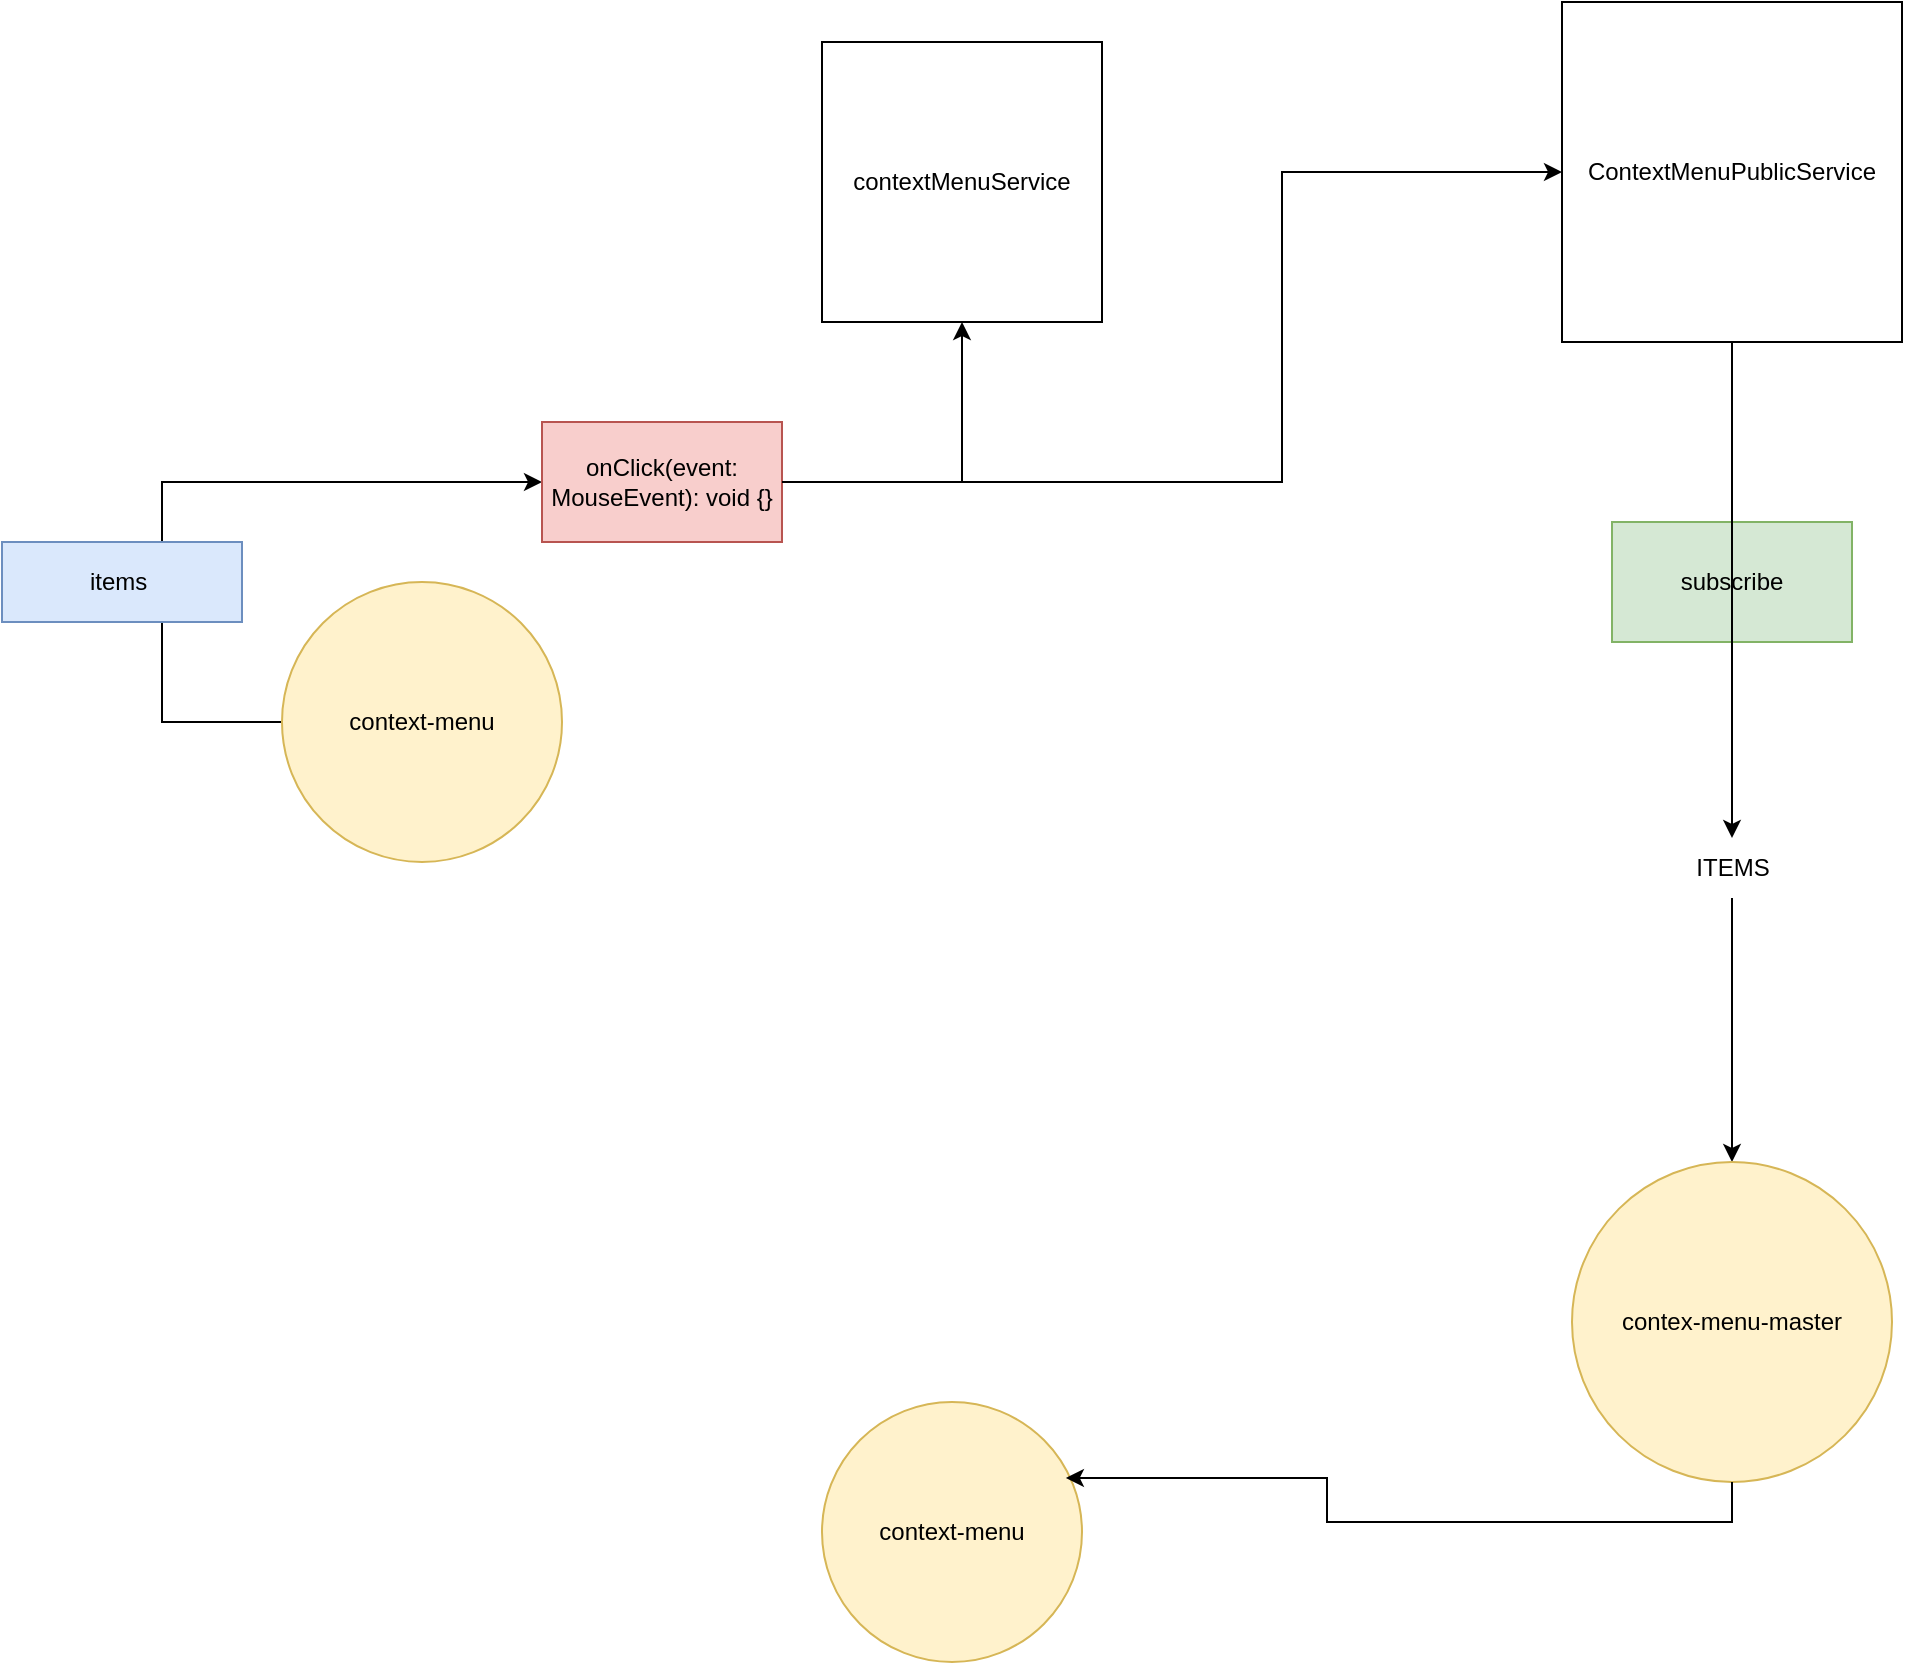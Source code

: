 <mxfile version="24.8.6">
  <diagram name="Страница — 1" id="B8zNszg7sXkWUO4xj_0W">
    <mxGraphModel dx="2901" dy="1098" grid="1" gridSize="10" guides="1" tooltips="1" connect="1" arrows="1" fold="1" page="1" pageScale="1" pageWidth="827" pageHeight="1169" math="0" shadow="0">
      <root>
        <mxCell id="0" />
        <mxCell id="1" parent="0" />
        <mxCell id="T2X11y3eK2oYihuYgTFx-1" value="contextMenuService" style="whiteSpace=wrap;html=1;aspect=fixed;" parent="1" vertex="1">
          <mxGeometry x="90" y="60" width="140" height="140" as="geometry" />
        </mxCell>
        <mxCell id="zFg1NataWkMdKXOG-58f-29" style="edgeStyle=orthogonalEdgeStyle;rounded=0;orthogonalLoop=1;jettySize=auto;html=1;entryX=0.5;entryY=0;entryDx=0;entryDy=0;" edge="1" parent="1" source="zFg1NataWkMdKXOG-58f-35" target="zFg1NataWkMdKXOG-58f-1">
          <mxGeometry relative="1" as="geometry">
            <Array as="points">
              <mxPoint x="545" y="560" />
            </Array>
          </mxGeometry>
        </mxCell>
        <mxCell id="T2X11y3eK2oYihuYgTFx-3" value="ContextMenuPublicService" style="whiteSpace=wrap;html=1;aspect=fixed;" parent="1" vertex="1">
          <mxGeometry x="460" y="40" width="170" height="170" as="geometry" />
        </mxCell>
        <mxCell id="zFg1NataWkMdKXOG-58f-1" value="contex-menu-master" style="ellipse;whiteSpace=wrap;html=1;aspect=fixed;fillColor=#fff2cc;strokeColor=#d6b656;" vertex="1" parent="1">
          <mxGeometry x="465" y="620" width="160" height="160" as="geometry" />
        </mxCell>
        <mxCell id="zFg1NataWkMdKXOG-58f-25" style="edgeStyle=orthogonalEdgeStyle;rounded=0;orthogonalLoop=1;jettySize=auto;html=1;entryX=0;entryY=0.5;entryDx=0;entryDy=0;" edge="1" parent="1" source="zFg1NataWkMdKXOG-58f-8" target="zFg1NataWkMdKXOG-58f-16">
          <mxGeometry relative="1" as="geometry">
            <Array as="points">
              <mxPoint x="-240" y="400" />
              <mxPoint x="-240" y="280" />
            </Array>
          </mxGeometry>
        </mxCell>
        <mxCell id="zFg1NataWkMdKXOG-58f-8" value="context-menu" style="ellipse;whiteSpace=wrap;html=1;aspect=fixed;fillColor=#fff2cc;strokeColor=#d6b656;" vertex="1" parent="1">
          <mxGeometry x="-180" y="330" width="140" height="140" as="geometry" />
        </mxCell>
        <mxCell id="zFg1NataWkMdKXOG-58f-24" style="edgeStyle=orthogonalEdgeStyle;rounded=0;orthogonalLoop=1;jettySize=auto;html=1;entryX=0;entryY=0.5;entryDx=0;entryDy=0;" edge="1" parent="1" source="zFg1NataWkMdKXOG-58f-16" target="T2X11y3eK2oYihuYgTFx-3">
          <mxGeometry relative="1" as="geometry">
            <Array as="points">
              <mxPoint x="320" y="280" />
              <mxPoint x="320" y="125" />
            </Array>
          </mxGeometry>
        </mxCell>
        <mxCell id="zFg1NataWkMdKXOG-58f-16" value="onClick(event: MouseEvent): void {}" style="whiteSpace=wrap;html=1;fillColor=#f8cecc;strokeColor=#b85450;" vertex="1" parent="1">
          <mxGeometry x="-50" y="250" width="120" height="60" as="geometry" />
        </mxCell>
        <mxCell id="zFg1NataWkMdKXOG-58f-23" style="edgeStyle=orthogonalEdgeStyle;rounded=0;orthogonalLoop=1;jettySize=auto;html=1;entryX=0.5;entryY=1;entryDx=0;entryDy=0;" edge="1" parent="1" source="zFg1NataWkMdKXOG-58f-16" target="T2X11y3eK2oYihuYgTFx-1">
          <mxGeometry relative="1" as="geometry" />
        </mxCell>
        <mxCell id="zFg1NataWkMdKXOG-58f-26" value="items&amp;nbsp;" style="whiteSpace=wrap;html=1;fillColor=#dae8fc;strokeColor=#6c8ebf;" vertex="1" parent="1">
          <mxGeometry x="-320" y="310" width="120" height="40" as="geometry" />
        </mxCell>
        <mxCell id="zFg1NataWkMdKXOG-58f-31" value="subscribe" style="rounded=0;whiteSpace=wrap;html=1;fillColor=#d5e8d4;strokeColor=#82b366;" vertex="1" parent="1">
          <mxGeometry x="485" y="300" width="120" height="60" as="geometry" />
        </mxCell>
        <mxCell id="zFg1NataWkMdKXOG-58f-36" value="" style="edgeStyle=orthogonalEdgeStyle;rounded=0;orthogonalLoop=1;jettySize=auto;html=1;entryX=0.5;entryY=0;entryDx=0;entryDy=0;" edge="1" parent="1" source="T2X11y3eK2oYihuYgTFx-3" target="zFg1NataWkMdKXOG-58f-35">
          <mxGeometry relative="1" as="geometry">
            <mxPoint x="545" y="210" as="sourcePoint" />
            <mxPoint x="545" y="620" as="targetPoint" />
            <Array as="points" />
          </mxGeometry>
        </mxCell>
        <mxCell id="zFg1NataWkMdKXOG-58f-35" value="ITEMS" style="text;html=1;align=center;verticalAlign=middle;resizable=0;points=[];autosize=1;strokeColor=none;fillColor=none;" vertex="1" parent="1">
          <mxGeometry x="515" y="458" width="60" height="30" as="geometry" />
        </mxCell>
        <mxCell id="zFg1NataWkMdKXOG-58f-37" value="context-menu" style="ellipse;whiteSpace=wrap;html=1;aspect=fixed;fillColor=#fff2cc;strokeColor=#d6b656;" vertex="1" parent="1">
          <mxGeometry x="90" y="740" width="130" height="130" as="geometry" />
        </mxCell>
        <mxCell id="zFg1NataWkMdKXOG-58f-38" style="edgeStyle=orthogonalEdgeStyle;rounded=0;orthogonalLoop=1;jettySize=auto;html=1;entryX=0.938;entryY=0.292;entryDx=0;entryDy=0;entryPerimeter=0;exitX=0.5;exitY=1;exitDx=0;exitDy=0;" edge="1" parent="1" source="zFg1NataWkMdKXOG-58f-1" target="zFg1NataWkMdKXOG-58f-37">
          <mxGeometry relative="1" as="geometry">
            <mxPoint x="540" y="790" as="sourcePoint" />
          </mxGeometry>
        </mxCell>
      </root>
    </mxGraphModel>
  </diagram>
</mxfile>
